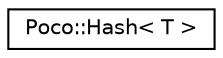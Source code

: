 digraph "Graphical Class Hierarchy"
{
 // LATEX_PDF_SIZE
  edge [fontname="Helvetica",fontsize="10",labelfontname="Helvetica",labelfontsize="10"];
  node [fontname="Helvetica",fontsize="10",shape=record];
  rankdir="LR";
  Node0 [label="Poco::Hash\< T \>",height=0.2,width=0.4,color="black", fillcolor="white", style="filled",URL="$structPoco_1_1Hash.html",tooltip="A generic hash function."];
}
